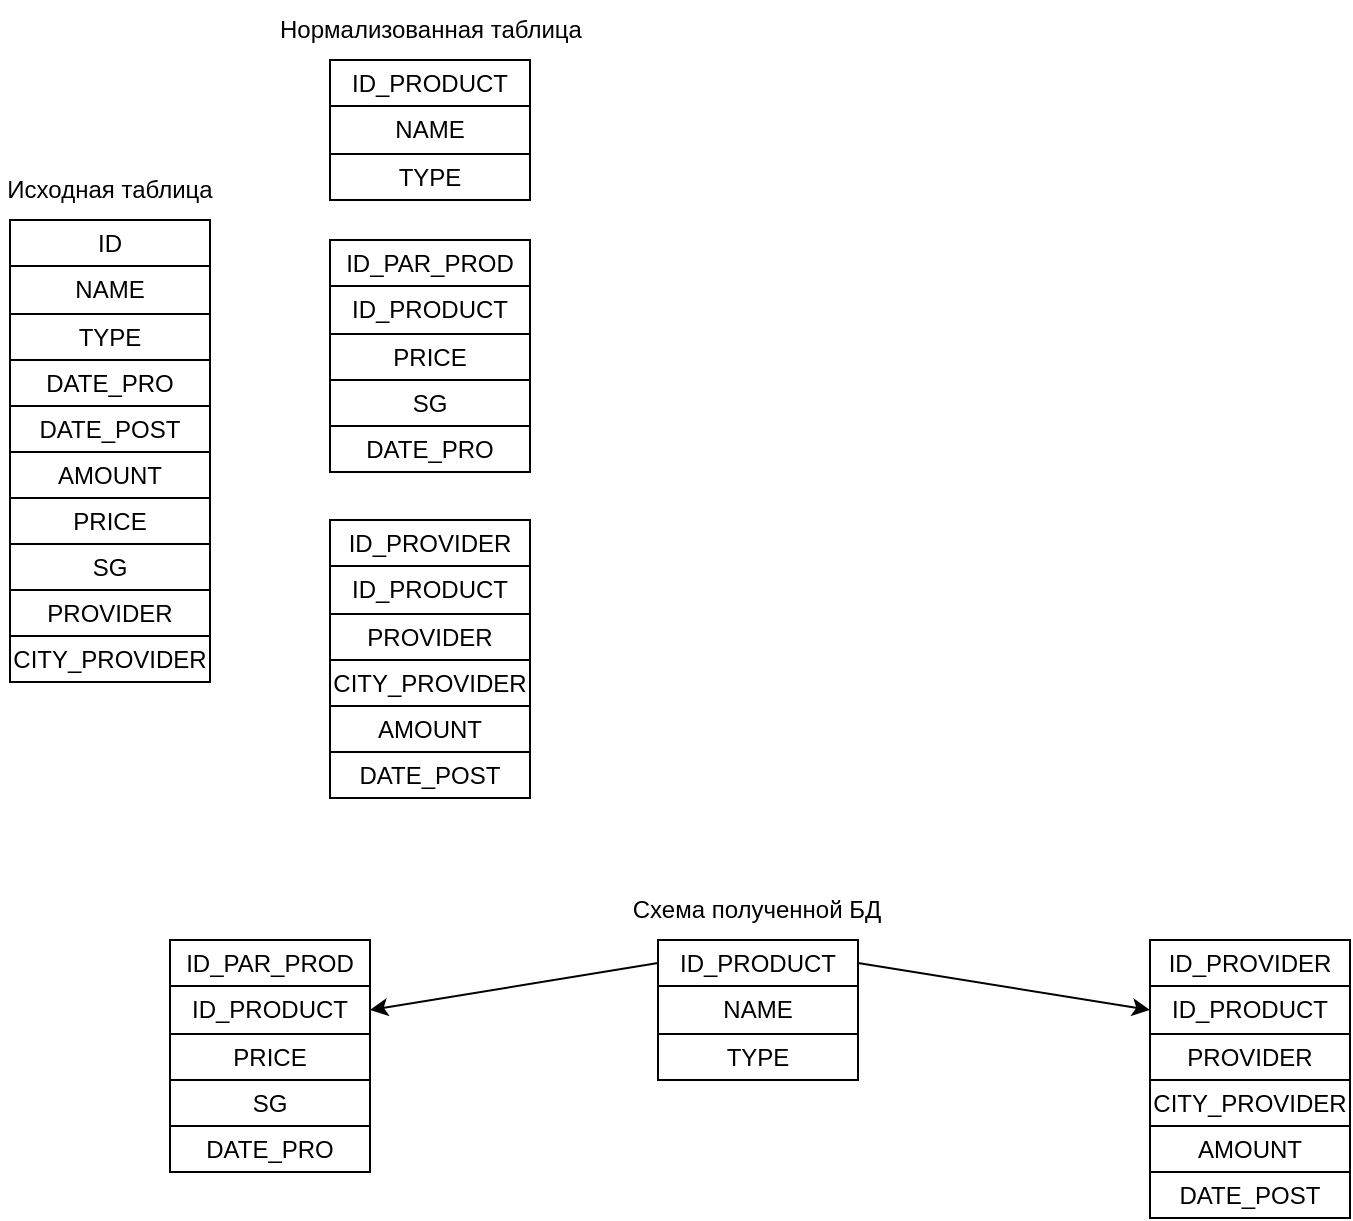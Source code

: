 <mxfile version="15.6.2" type="device"><diagram id="gc72NF9ncuEZAvU9XbPV" name="Page-1"><mxGraphModel dx="1038" dy="489" grid="1" gridSize="10" guides="1" tooltips="1" connect="1" arrows="1" fold="1" page="1" pageScale="1" pageWidth="827" pageHeight="1169" math="0" shadow="0"><root><mxCell id="0"/><mxCell id="1" parent="0"/><mxCell id="7ZPupCeXLYkzDAfaHivn-1" value="" style="shape=table;html=1;whiteSpace=wrap;startSize=0;container=1;collapsible=0;childLayout=tableLayout;" parent="1" vertex="1"><mxGeometry x="200" y="270" width="100" height="139" as="geometry"/></mxCell><mxCell id="7ZPupCeXLYkzDAfaHivn-2" value="" style="shape=partialRectangle;html=1;whiteSpace=wrap;collapsible=0;dropTarget=0;pointerEvents=0;fillColor=none;top=0;left=0;bottom=0;right=0;points=[[0,0.5],[1,0.5]];portConstraint=eastwest;" parent="7ZPupCeXLYkzDAfaHivn-1" vertex="1"><mxGeometry width="100" height="23" as="geometry"/></mxCell><mxCell id="7ZPupCeXLYkzDAfaHivn-3" value="ID_PROVIDER" style="shape=partialRectangle;html=1;whiteSpace=wrap;connectable=0;fillColor=none;top=0;left=0;bottom=0;right=0;overflow=hidden;pointerEvents=1;" parent="7ZPupCeXLYkzDAfaHivn-2" vertex="1"><mxGeometry width="100" height="23" as="geometry"><mxRectangle width="100" height="23" as="alternateBounds"/></mxGeometry></mxCell><mxCell id="7ZPupCeXLYkzDAfaHivn-4" value="" style="shape=partialRectangle;html=1;whiteSpace=wrap;collapsible=0;dropTarget=0;pointerEvents=0;fillColor=none;top=0;left=0;bottom=0;right=0;points=[[0,0.5],[1,0.5]];portConstraint=eastwest;" parent="7ZPupCeXLYkzDAfaHivn-1" vertex="1"><mxGeometry y="23" width="100" height="24" as="geometry"/></mxCell><mxCell id="7ZPupCeXLYkzDAfaHivn-5" value="ID_PRODUCT" style="shape=partialRectangle;html=1;whiteSpace=wrap;connectable=0;fillColor=none;top=0;left=0;bottom=0;right=0;overflow=hidden;pointerEvents=1;" parent="7ZPupCeXLYkzDAfaHivn-4" vertex="1"><mxGeometry width="100" height="24" as="geometry"><mxRectangle width="100" height="24" as="alternateBounds"/></mxGeometry></mxCell><mxCell id="7ZPupCeXLYkzDAfaHivn-6" style="shape=partialRectangle;html=1;whiteSpace=wrap;collapsible=0;dropTarget=0;pointerEvents=0;fillColor=none;top=0;left=0;bottom=0;right=0;points=[[0,0.5],[1,0.5]];portConstraint=eastwest;" parent="7ZPupCeXLYkzDAfaHivn-1" vertex="1"><mxGeometry y="47" width="100" height="23" as="geometry"/></mxCell><mxCell id="7ZPupCeXLYkzDAfaHivn-7" value="PROVIDER" style="shape=partialRectangle;html=1;whiteSpace=wrap;connectable=0;fillColor=none;top=0;left=0;bottom=0;right=0;overflow=hidden;pointerEvents=1;" parent="7ZPupCeXLYkzDAfaHivn-6" vertex="1"><mxGeometry width="100" height="23" as="geometry"><mxRectangle width="100" height="23" as="alternateBounds"/></mxGeometry></mxCell><mxCell id="7ZPupCeXLYkzDAfaHivn-117" style="shape=partialRectangle;html=1;whiteSpace=wrap;collapsible=0;dropTarget=0;pointerEvents=0;fillColor=none;top=0;left=0;bottom=0;right=0;points=[[0,0.5],[1,0.5]];portConstraint=eastwest;" parent="7ZPupCeXLYkzDAfaHivn-1" vertex="1"><mxGeometry y="70" width="100" height="23" as="geometry"/></mxCell><mxCell id="7ZPupCeXLYkzDAfaHivn-118" value="CITY_PROVIDER" style="shape=partialRectangle;html=1;whiteSpace=wrap;connectable=0;fillColor=none;top=0;left=0;bottom=0;right=0;overflow=hidden;pointerEvents=1;" parent="7ZPupCeXLYkzDAfaHivn-117" vertex="1"><mxGeometry width="100" height="23" as="geometry"><mxRectangle width="100" height="23" as="alternateBounds"/></mxGeometry></mxCell><mxCell id="7ZPupCeXLYkzDAfaHivn-8" style="shape=partialRectangle;html=1;whiteSpace=wrap;collapsible=0;dropTarget=0;pointerEvents=0;fillColor=none;top=0;left=0;bottom=0;right=0;points=[[0,0.5],[1,0.5]];portConstraint=eastwest;" parent="7ZPupCeXLYkzDAfaHivn-1" vertex="1"><mxGeometry y="93" width="100" height="23" as="geometry"/></mxCell><mxCell id="7ZPupCeXLYkzDAfaHivn-9" value="&lt;font style=&quot;vertical-align: inherit&quot;&gt;&lt;font style=&quot;vertical-align: inherit&quot;&gt;AMOUNT&lt;/font&gt;&lt;/font&gt;" style="shape=partialRectangle;html=1;whiteSpace=wrap;connectable=0;fillColor=none;top=0;left=0;bottom=0;right=0;overflow=hidden;pointerEvents=1;" parent="7ZPupCeXLYkzDAfaHivn-8" vertex="1"><mxGeometry width="100" height="23" as="geometry"><mxRectangle width="100" height="23" as="alternateBounds"/></mxGeometry></mxCell><mxCell id="7ZPupCeXLYkzDAfaHivn-10" style="shape=partialRectangle;html=1;whiteSpace=wrap;collapsible=0;dropTarget=0;pointerEvents=0;fillColor=none;top=0;left=0;bottom=0;right=0;points=[[0,0.5],[1,0.5]];portConstraint=eastwest;" parent="7ZPupCeXLYkzDAfaHivn-1" vertex="1"><mxGeometry y="116" width="100" height="23" as="geometry"/></mxCell><mxCell id="7ZPupCeXLYkzDAfaHivn-11" value="DATE_POST" style="shape=partialRectangle;html=1;whiteSpace=wrap;connectable=0;fillColor=none;top=0;left=0;bottom=0;right=0;overflow=hidden;pointerEvents=1;" parent="7ZPupCeXLYkzDAfaHivn-10" vertex="1"><mxGeometry width="100" height="23" as="geometry"><mxRectangle width="100" height="23" as="alternateBounds"/></mxGeometry></mxCell><mxCell id="7ZPupCeXLYkzDAfaHivn-12" value="" style="shape=table;html=1;whiteSpace=wrap;startSize=0;container=1;collapsible=0;childLayout=tableLayout;" parent="1" vertex="1"><mxGeometry x="200" y="40" width="100" height="70" as="geometry"/></mxCell><mxCell id="7ZPupCeXLYkzDAfaHivn-13" value="" style="shape=partialRectangle;html=1;whiteSpace=wrap;collapsible=0;dropTarget=0;pointerEvents=0;fillColor=none;top=0;left=0;bottom=0;right=0;points=[[0,0.5],[1,0.5]];portConstraint=eastwest;" parent="7ZPupCeXLYkzDAfaHivn-12" vertex="1"><mxGeometry width="100" height="23" as="geometry"/></mxCell><mxCell id="7ZPupCeXLYkzDAfaHivn-14" value="ID_PRODUCT" style="shape=partialRectangle;html=1;whiteSpace=wrap;connectable=0;fillColor=none;top=0;left=0;bottom=0;right=0;overflow=hidden;pointerEvents=1;" parent="7ZPupCeXLYkzDAfaHivn-13" vertex="1"><mxGeometry width="100" height="23" as="geometry"><mxRectangle width="100" height="23" as="alternateBounds"/></mxGeometry></mxCell><mxCell id="7ZPupCeXLYkzDAfaHivn-15" value="" style="shape=partialRectangle;html=1;whiteSpace=wrap;collapsible=0;dropTarget=0;pointerEvents=0;fillColor=none;top=0;left=0;bottom=0;right=0;points=[[0,0.5],[1,0.5]];portConstraint=eastwest;" parent="7ZPupCeXLYkzDAfaHivn-12" vertex="1"><mxGeometry y="23" width="100" height="24" as="geometry"/></mxCell><mxCell id="7ZPupCeXLYkzDAfaHivn-16" value="NAME" style="shape=partialRectangle;html=1;whiteSpace=wrap;connectable=0;fillColor=none;top=0;left=0;bottom=0;right=0;overflow=hidden;pointerEvents=1;" parent="7ZPupCeXLYkzDAfaHivn-15" vertex="1"><mxGeometry width="100" height="24" as="geometry"><mxRectangle width="100" height="24" as="alternateBounds"/></mxGeometry></mxCell><mxCell id="7ZPupCeXLYkzDAfaHivn-17" value="" style="shape=partialRectangle;html=1;whiteSpace=wrap;collapsible=0;dropTarget=0;pointerEvents=0;fillColor=none;top=0;left=0;bottom=0;right=0;points=[[0,0.5],[1,0.5]];portConstraint=eastwest;" parent="7ZPupCeXLYkzDAfaHivn-12" vertex="1"><mxGeometry y="47" width="100" height="23" as="geometry"/></mxCell><mxCell id="7ZPupCeXLYkzDAfaHivn-18" value="TYPE" style="shape=partialRectangle;html=1;whiteSpace=wrap;connectable=0;fillColor=none;top=0;left=0;bottom=0;right=0;overflow=hidden;pointerEvents=1;" parent="7ZPupCeXLYkzDAfaHivn-17" vertex="1"><mxGeometry width="100" height="23" as="geometry"><mxRectangle width="100" height="23" as="alternateBounds"/></mxGeometry></mxCell><mxCell id="7ZPupCeXLYkzDAfaHivn-65" value="Исходная таблица" style="text;html=1;strokeColor=none;fillColor=none;align=center;verticalAlign=middle;whiteSpace=wrap;rounded=0;" parent="1" vertex="1"><mxGeometry x="35" y="90" width="110" height="30" as="geometry"/></mxCell><mxCell id="7ZPupCeXLYkzDAfaHivn-87" value="" style="shape=table;html=1;whiteSpace=wrap;startSize=0;container=1;collapsible=0;childLayout=tableLayout;" parent="1" vertex="1"><mxGeometry x="200" y="130" width="100" height="116" as="geometry"/></mxCell><mxCell id="7ZPupCeXLYkzDAfaHivn-88" value="" style="shape=partialRectangle;html=1;whiteSpace=wrap;collapsible=0;dropTarget=0;pointerEvents=0;fillColor=none;top=0;left=0;bottom=0;right=0;points=[[0,0.5],[1,0.5]];portConstraint=eastwest;" parent="7ZPupCeXLYkzDAfaHivn-87" vertex="1"><mxGeometry width="100" height="23" as="geometry"/></mxCell><mxCell id="7ZPupCeXLYkzDAfaHivn-89" value="ID_PAR_PROD" style="shape=partialRectangle;html=1;whiteSpace=wrap;connectable=0;fillColor=none;top=0;left=0;bottom=0;right=0;overflow=hidden;pointerEvents=1;" parent="7ZPupCeXLYkzDAfaHivn-88" vertex="1"><mxGeometry width="100" height="23" as="geometry"><mxRectangle width="100" height="23" as="alternateBounds"/></mxGeometry></mxCell><mxCell id="7ZPupCeXLYkzDAfaHivn-90" value="" style="shape=partialRectangle;html=1;whiteSpace=wrap;collapsible=0;dropTarget=0;pointerEvents=0;fillColor=none;top=0;left=0;bottom=0;right=0;points=[[0,0.5],[1,0.5]];portConstraint=eastwest;" parent="7ZPupCeXLYkzDAfaHivn-87" vertex="1"><mxGeometry y="23" width="100" height="24" as="geometry"/></mxCell><mxCell id="7ZPupCeXLYkzDAfaHivn-91" value="ID_PRODUCT" style="shape=partialRectangle;html=1;whiteSpace=wrap;connectable=0;fillColor=none;top=0;left=0;bottom=0;right=0;overflow=hidden;pointerEvents=1;" parent="7ZPupCeXLYkzDAfaHivn-90" vertex="1"><mxGeometry width="100" height="24" as="geometry"><mxRectangle width="100" height="24" as="alternateBounds"/></mxGeometry></mxCell><mxCell id="7ZPupCeXLYkzDAfaHivn-92" style="shape=partialRectangle;html=1;whiteSpace=wrap;collapsible=0;dropTarget=0;pointerEvents=0;fillColor=none;top=0;left=0;bottom=0;right=0;points=[[0,0.5],[1,0.5]];portConstraint=eastwest;" parent="7ZPupCeXLYkzDAfaHivn-87" vertex="1"><mxGeometry y="47" width="100" height="23" as="geometry"/></mxCell><mxCell id="7ZPupCeXLYkzDAfaHivn-93" value="PRICE" style="shape=partialRectangle;html=1;whiteSpace=wrap;connectable=0;fillColor=none;top=0;left=0;bottom=0;right=0;overflow=hidden;pointerEvents=1;" parent="7ZPupCeXLYkzDAfaHivn-92" vertex="1"><mxGeometry width="100" height="23" as="geometry"><mxRectangle width="100" height="23" as="alternateBounds"/></mxGeometry></mxCell><mxCell id="7ZPupCeXLYkzDAfaHivn-94" style="shape=partialRectangle;html=1;whiteSpace=wrap;collapsible=0;dropTarget=0;pointerEvents=0;fillColor=none;top=0;left=0;bottom=0;right=0;points=[[0,0.5],[1,0.5]];portConstraint=eastwest;" parent="7ZPupCeXLYkzDAfaHivn-87" vertex="1"><mxGeometry y="70" width="100" height="23" as="geometry"/></mxCell><mxCell id="7ZPupCeXLYkzDAfaHivn-95" value="SG" style="shape=partialRectangle;html=1;whiteSpace=wrap;connectable=0;fillColor=none;top=0;left=0;bottom=0;right=0;overflow=hidden;pointerEvents=1;" parent="7ZPupCeXLYkzDAfaHivn-94" vertex="1"><mxGeometry width="100" height="23" as="geometry"><mxRectangle width="100" height="23" as="alternateBounds"/></mxGeometry></mxCell><mxCell id="7ZPupCeXLYkzDAfaHivn-96" style="shape=partialRectangle;html=1;whiteSpace=wrap;collapsible=0;dropTarget=0;pointerEvents=0;fillColor=none;top=0;left=0;bottom=0;right=0;points=[[0,0.5],[1,0.5]];portConstraint=eastwest;" parent="7ZPupCeXLYkzDAfaHivn-87" vertex="1"><mxGeometry y="93" width="100" height="23" as="geometry"/></mxCell><mxCell id="7ZPupCeXLYkzDAfaHivn-97" value="DATE_PRO" style="shape=partialRectangle;html=1;whiteSpace=wrap;connectable=0;fillColor=none;top=0;left=0;bottom=0;right=0;overflow=hidden;pointerEvents=1;" parent="7ZPupCeXLYkzDAfaHivn-96" vertex="1"><mxGeometry width="100" height="23" as="geometry"><mxRectangle width="100" height="23" as="alternateBounds"/></mxGeometry></mxCell><mxCell id="7ZPupCeXLYkzDAfaHivn-98" value="" style="shape=table;html=1;whiteSpace=wrap;startSize=0;container=1;collapsible=0;childLayout=tableLayout;" parent="1" vertex="1"><mxGeometry x="40" y="120" width="100" height="231" as="geometry"/></mxCell><mxCell id="7ZPupCeXLYkzDAfaHivn-99" value="" style="shape=partialRectangle;html=1;whiteSpace=wrap;collapsible=0;dropTarget=0;pointerEvents=0;fillColor=none;top=0;left=0;bottom=0;right=0;points=[[0,0.5],[1,0.5]];portConstraint=eastwest;" parent="7ZPupCeXLYkzDAfaHivn-98" vertex="1"><mxGeometry width="100" height="23" as="geometry"/></mxCell><mxCell id="7ZPupCeXLYkzDAfaHivn-100" value="&lt;font style=&quot;vertical-align: inherit&quot;&gt;&lt;font style=&quot;vertical-align: inherit&quot;&gt;ID&lt;/font&gt;&lt;/font&gt;" style="shape=partialRectangle;html=1;whiteSpace=wrap;connectable=0;fillColor=none;top=0;left=0;bottom=0;right=0;overflow=hidden;pointerEvents=1;" parent="7ZPupCeXLYkzDAfaHivn-99" vertex="1"><mxGeometry width="100" height="23" as="geometry"><mxRectangle width="100" height="23" as="alternateBounds"/></mxGeometry></mxCell><mxCell id="7ZPupCeXLYkzDAfaHivn-101" value="" style="shape=partialRectangle;html=1;whiteSpace=wrap;collapsible=0;dropTarget=0;pointerEvents=0;fillColor=none;top=0;left=0;bottom=0;right=0;points=[[0,0.5],[1,0.5]];portConstraint=eastwest;" parent="7ZPupCeXLYkzDAfaHivn-98" vertex="1"><mxGeometry y="23" width="100" height="24" as="geometry"/></mxCell><mxCell id="7ZPupCeXLYkzDAfaHivn-102" value="&lt;font style=&quot;vertical-align: inherit&quot;&gt;&lt;font style=&quot;vertical-align: inherit&quot;&gt;NAME&lt;/font&gt;&lt;/font&gt;" style="shape=partialRectangle;html=1;whiteSpace=wrap;connectable=0;fillColor=none;top=0;left=0;bottom=0;right=0;overflow=hidden;pointerEvents=1;" parent="7ZPupCeXLYkzDAfaHivn-101" vertex="1"><mxGeometry width="100" height="24" as="geometry"><mxRectangle width="100" height="24" as="alternateBounds"/></mxGeometry></mxCell><mxCell id="7ZPupCeXLYkzDAfaHivn-109" style="shape=partialRectangle;html=1;whiteSpace=wrap;collapsible=0;dropTarget=0;pointerEvents=0;fillColor=none;top=0;left=0;bottom=0;right=0;points=[[0,0.5],[1,0.5]];portConstraint=eastwest;" parent="7ZPupCeXLYkzDAfaHivn-98" vertex="1"><mxGeometry y="47" width="100" height="23" as="geometry"/></mxCell><mxCell id="7ZPupCeXLYkzDAfaHivn-110" value="&lt;font style=&quot;vertical-align: inherit&quot;&gt;&lt;font style=&quot;vertical-align: inherit&quot;&gt;ТYPE&lt;/font&gt;&lt;/font&gt;" style="shape=partialRectangle;html=1;whiteSpace=wrap;connectable=0;fillColor=none;top=0;left=0;bottom=0;right=0;overflow=hidden;pointerEvents=1;" parent="7ZPupCeXLYkzDAfaHivn-109" vertex="1"><mxGeometry width="100" height="23" as="geometry"><mxRectangle width="100" height="23" as="alternateBounds"/></mxGeometry></mxCell><mxCell id="7ZPupCeXLYkzDAfaHivn-107" style="shape=partialRectangle;html=1;whiteSpace=wrap;collapsible=0;dropTarget=0;pointerEvents=0;fillColor=none;top=0;left=0;bottom=0;right=0;points=[[0,0.5],[1,0.5]];portConstraint=eastwest;" parent="7ZPupCeXLYkzDAfaHivn-98" vertex="1"><mxGeometry y="70" width="100" height="23" as="geometry"/></mxCell><mxCell id="7ZPupCeXLYkzDAfaHivn-108" value="DATE_PRO" style="shape=partialRectangle;html=1;whiteSpace=wrap;connectable=0;fillColor=none;top=0;left=0;bottom=0;right=0;overflow=hidden;pointerEvents=1;" parent="7ZPupCeXLYkzDAfaHivn-107" vertex="1"><mxGeometry width="100" height="23" as="geometry"><mxRectangle width="100" height="23" as="alternateBounds"/></mxGeometry></mxCell><mxCell id="7ZPupCeXLYkzDAfaHivn-111" style="shape=partialRectangle;html=1;whiteSpace=wrap;collapsible=0;dropTarget=0;pointerEvents=0;fillColor=none;top=0;left=0;bottom=0;right=0;points=[[0,0.5],[1,0.5]];portConstraint=eastwest;" parent="7ZPupCeXLYkzDAfaHivn-98" vertex="1"><mxGeometry y="93" width="100" height="23" as="geometry"/></mxCell><mxCell id="7ZPupCeXLYkzDAfaHivn-112" value="&lt;font style=&quot;vertical-align: inherit&quot;&gt;&lt;font style=&quot;vertical-align: inherit&quot;&gt;DATE_POST&lt;/font&gt;&lt;/font&gt;" style="shape=partialRectangle;html=1;whiteSpace=wrap;connectable=0;fillColor=none;top=0;left=0;bottom=0;right=0;overflow=hidden;pointerEvents=1;" parent="7ZPupCeXLYkzDAfaHivn-111" vertex="1"><mxGeometry width="100" height="23" as="geometry"><mxRectangle width="100" height="23" as="alternateBounds"/></mxGeometry></mxCell><mxCell id="7ZPupCeXLYkzDAfaHivn-113" style="shape=partialRectangle;html=1;whiteSpace=wrap;collapsible=0;dropTarget=0;pointerEvents=0;fillColor=none;top=0;left=0;bottom=0;right=0;points=[[0,0.5],[1,0.5]];portConstraint=eastwest;" parent="7ZPupCeXLYkzDAfaHivn-98" vertex="1"><mxGeometry y="116" width="100" height="23" as="geometry"/></mxCell><mxCell id="7ZPupCeXLYkzDAfaHivn-114" value="&lt;font style=&quot;vertical-align: inherit&quot;&gt;&lt;font style=&quot;vertical-align: inherit&quot;&gt;АMOUNT&lt;/font&gt;&lt;/font&gt;" style="shape=partialRectangle;html=1;whiteSpace=wrap;connectable=0;fillColor=none;top=0;left=0;bottom=0;right=0;overflow=hidden;pointerEvents=1;" parent="7ZPupCeXLYkzDAfaHivn-113" vertex="1"><mxGeometry width="100" height="23" as="geometry"><mxRectangle width="100" height="23" as="alternateBounds"/></mxGeometry></mxCell><mxCell id="7ZPupCeXLYkzDAfaHivn-103" style="shape=partialRectangle;html=1;whiteSpace=wrap;collapsible=0;dropTarget=0;pointerEvents=0;fillColor=none;top=0;left=0;bottom=0;right=0;points=[[0,0.5],[1,0.5]];portConstraint=eastwest;" parent="7ZPupCeXLYkzDAfaHivn-98" vertex="1"><mxGeometry y="139" width="100" height="23" as="geometry"/></mxCell><mxCell id="7ZPupCeXLYkzDAfaHivn-104" value="PRICE" style="shape=partialRectangle;html=1;whiteSpace=wrap;connectable=0;fillColor=none;top=0;left=0;bottom=0;right=0;overflow=hidden;pointerEvents=1;" parent="7ZPupCeXLYkzDAfaHivn-103" vertex="1"><mxGeometry width="100" height="23" as="geometry"><mxRectangle width="100" height="23" as="alternateBounds"/></mxGeometry></mxCell><mxCell id="7ZPupCeXLYkzDAfaHivn-105" style="shape=partialRectangle;html=1;whiteSpace=wrap;collapsible=0;dropTarget=0;pointerEvents=0;fillColor=none;top=0;left=0;bottom=0;right=0;points=[[0,0.5],[1,0.5]];portConstraint=eastwest;" parent="7ZPupCeXLYkzDAfaHivn-98" vertex="1"><mxGeometry y="162" width="100" height="23" as="geometry"/></mxCell><mxCell id="7ZPupCeXLYkzDAfaHivn-106" value="SG" style="shape=partialRectangle;html=1;whiteSpace=wrap;connectable=0;fillColor=none;top=0;left=0;bottom=0;right=0;overflow=hidden;pointerEvents=1;" parent="7ZPupCeXLYkzDAfaHivn-105" vertex="1"><mxGeometry width="100" height="23" as="geometry"><mxRectangle width="100" height="23" as="alternateBounds"/></mxGeometry></mxCell><mxCell id="7ZPupCeXLYkzDAfaHivn-115" style="shape=partialRectangle;html=1;whiteSpace=wrap;collapsible=0;dropTarget=0;pointerEvents=0;fillColor=none;top=0;left=0;bottom=0;right=0;points=[[0,0.5],[1,0.5]];portConstraint=eastwest;" parent="7ZPupCeXLYkzDAfaHivn-98" vertex="1"><mxGeometry y="185" width="100" height="23" as="geometry"/></mxCell><mxCell id="7ZPupCeXLYkzDAfaHivn-116" value="PROVIDER" style="shape=partialRectangle;html=1;whiteSpace=wrap;connectable=0;fillColor=none;top=0;left=0;bottom=0;right=0;overflow=hidden;pointerEvents=1;" parent="7ZPupCeXLYkzDAfaHivn-115" vertex="1"><mxGeometry width="100" height="23" as="geometry"><mxRectangle width="100" height="23" as="alternateBounds"/></mxGeometry></mxCell><mxCell id="7ZPupCeXLYkzDAfaHivn-119" style="shape=partialRectangle;html=1;whiteSpace=wrap;collapsible=0;dropTarget=0;pointerEvents=0;fillColor=none;top=0;left=0;bottom=0;right=0;points=[[0,0.5],[1,0.5]];portConstraint=eastwest;" parent="7ZPupCeXLYkzDAfaHivn-98" vertex="1"><mxGeometry y="208" width="100" height="23" as="geometry"/></mxCell><mxCell id="7ZPupCeXLYkzDAfaHivn-120" value="CITY_PROVIDER" style="shape=partialRectangle;html=1;whiteSpace=wrap;connectable=0;fillColor=none;top=0;left=0;bottom=0;right=0;overflow=hidden;pointerEvents=1;" parent="7ZPupCeXLYkzDAfaHivn-119" vertex="1"><mxGeometry width="100" height="23" as="geometry"><mxRectangle width="100" height="23" as="alternateBounds"/></mxGeometry></mxCell><mxCell id="7ZPupCeXLYkzDAfaHivn-121" value="Нормализованная таблица" style="text;html=1;strokeColor=none;fillColor=none;align=center;verticalAlign=middle;whiteSpace=wrap;rounded=0;" parent="1" vertex="1"><mxGeometry x="172.5" y="10" width="155" height="30" as="geometry"/></mxCell><mxCell id="7ZPupCeXLYkzDAfaHivn-122" value="Схема полученной БД" style="text;html=1;strokeColor=none;fillColor=none;align=center;verticalAlign=middle;whiteSpace=wrap;rounded=0;" parent="1" vertex="1"><mxGeometry x="348" y="450" width="131" height="30" as="geometry"/></mxCell><mxCell id="7ZPupCeXLYkzDAfaHivn-123" value="" style="shape=table;html=1;whiteSpace=wrap;startSize=0;container=1;collapsible=0;childLayout=tableLayout;" parent="1" vertex="1"><mxGeometry x="364" y="480" width="100" height="70" as="geometry"/></mxCell><mxCell id="7ZPupCeXLYkzDAfaHivn-124" value="" style="shape=partialRectangle;html=1;whiteSpace=wrap;collapsible=0;dropTarget=0;pointerEvents=0;fillColor=none;top=0;left=0;bottom=0;right=0;points=[[0,0.5],[1,0.5]];portConstraint=eastwest;" parent="7ZPupCeXLYkzDAfaHivn-123" vertex="1"><mxGeometry width="100" height="23" as="geometry"/></mxCell><mxCell id="7ZPupCeXLYkzDAfaHivn-125" value="ID_PRODUCT" style="shape=partialRectangle;html=1;whiteSpace=wrap;connectable=0;fillColor=none;top=0;left=0;bottom=0;right=0;overflow=hidden;pointerEvents=1;" parent="7ZPupCeXLYkzDAfaHivn-124" vertex="1"><mxGeometry width="100" height="23" as="geometry"><mxRectangle width="100" height="23" as="alternateBounds"/></mxGeometry></mxCell><mxCell id="7ZPupCeXLYkzDAfaHivn-126" value="" style="shape=partialRectangle;html=1;whiteSpace=wrap;collapsible=0;dropTarget=0;pointerEvents=0;fillColor=none;top=0;left=0;bottom=0;right=0;points=[[0,0.5],[1,0.5]];portConstraint=eastwest;" parent="7ZPupCeXLYkzDAfaHivn-123" vertex="1"><mxGeometry y="23" width="100" height="24" as="geometry"/></mxCell><mxCell id="7ZPupCeXLYkzDAfaHivn-127" value="NAME" style="shape=partialRectangle;html=1;whiteSpace=wrap;connectable=0;fillColor=none;top=0;left=0;bottom=0;right=0;overflow=hidden;pointerEvents=1;" parent="7ZPupCeXLYkzDAfaHivn-126" vertex="1"><mxGeometry width="100" height="24" as="geometry"><mxRectangle width="100" height="24" as="alternateBounds"/></mxGeometry></mxCell><mxCell id="7ZPupCeXLYkzDAfaHivn-128" value="" style="shape=partialRectangle;html=1;whiteSpace=wrap;collapsible=0;dropTarget=0;pointerEvents=0;fillColor=none;top=0;left=0;bottom=0;right=0;points=[[0,0.5],[1,0.5]];portConstraint=eastwest;" parent="7ZPupCeXLYkzDAfaHivn-123" vertex="1"><mxGeometry y="47" width="100" height="23" as="geometry"/></mxCell><mxCell id="7ZPupCeXLYkzDAfaHivn-129" value="TYPE" style="shape=partialRectangle;html=1;whiteSpace=wrap;connectable=0;fillColor=none;top=0;left=0;bottom=0;right=0;overflow=hidden;pointerEvents=1;" parent="7ZPupCeXLYkzDAfaHivn-128" vertex="1"><mxGeometry width="100" height="23" as="geometry"><mxRectangle width="100" height="23" as="alternateBounds"/></mxGeometry></mxCell><mxCell id="7ZPupCeXLYkzDAfaHivn-130" value="" style="shape=table;html=1;whiteSpace=wrap;startSize=0;container=1;collapsible=0;childLayout=tableLayout;" parent="1" vertex="1"><mxGeometry x="120" y="480" width="100" height="116" as="geometry"/></mxCell><mxCell id="7ZPupCeXLYkzDAfaHivn-131" value="" style="shape=partialRectangle;html=1;whiteSpace=wrap;collapsible=0;dropTarget=0;pointerEvents=0;fillColor=none;top=0;left=0;bottom=0;right=0;points=[[0,0.5],[1,0.5]];portConstraint=eastwest;" parent="7ZPupCeXLYkzDAfaHivn-130" vertex="1"><mxGeometry width="100" height="23" as="geometry"/></mxCell><mxCell id="7ZPupCeXLYkzDAfaHivn-132" value="ID_PAR_PROD" style="shape=partialRectangle;html=1;whiteSpace=wrap;connectable=0;fillColor=none;top=0;left=0;bottom=0;right=0;overflow=hidden;pointerEvents=1;" parent="7ZPupCeXLYkzDAfaHivn-131" vertex="1"><mxGeometry width="100" height="23" as="geometry"><mxRectangle width="100" height="23" as="alternateBounds"/></mxGeometry></mxCell><mxCell id="7ZPupCeXLYkzDAfaHivn-133" value="" style="shape=partialRectangle;html=1;whiteSpace=wrap;collapsible=0;dropTarget=0;pointerEvents=0;fillColor=none;top=0;left=0;bottom=0;right=0;points=[[0,0.5],[1,0.5]];portConstraint=eastwest;" parent="7ZPupCeXLYkzDAfaHivn-130" vertex="1"><mxGeometry y="23" width="100" height="24" as="geometry"/></mxCell><mxCell id="7ZPupCeXLYkzDAfaHivn-134" value="ID_PRODUCT" style="shape=partialRectangle;html=1;whiteSpace=wrap;connectable=0;fillColor=none;top=0;left=0;bottom=0;right=0;overflow=hidden;pointerEvents=1;" parent="7ZPupCeXLYkzDAfaHivn-133" vertex="1"><mxGeometry width="100" height="24" as="geometry"><mxRectangle width="100" height="24" as="alternateBounds"/></mxGeometry></mxCell><mxCell id="7ZPupCeXLYkzDAfaHivn-135" style="shape=partialRectangle;html=1;whiteSpace=wrap;collapsible=0;dropTarget=0;pointerEvents=0;fillColor=none;top=0;left=0;bottom=0;right=0;points=[[0,0.5],[1,0.5]];portConstraint=eastwest;" parent="7ZPupCeXLYkzDAfaHivn-130" vertex="1"><mxGeometry y="47" width="100" height="23" as="geometry"/></mxCell><mxCell id="7ZPupCeXLYkzDAfaHivn-136" value="PRICE" style="shape=partialRectangle;html=1;whiteSpace=wrap;connectable=0;fillColor=none;top=0;left=0;bottom=0;right=0;overflow=hidden;pointerEvents=1;" parent="7ZPupCeXLYkzDAfaHivn-135" vertex="1"><mxGeometry width="100" height="23" as="geometry"><mxRectangle width="100" height="23" as="alternateBounds"/></mxGeometry></mxCell><mxCell id="7ZPupCeXLYkzDAfaHivn-137" style="shape=partialRectangle;html=1;whiteSpace=wrap;collapsible=0;dropTarget=0;pointerEvents=0;fillColor=none;top=0;left=0;bottom=0;right=0;points=[[0,0.5],[1,0.5]];portConstraint=eastwest;" parent="7ZPupCeXLYkzDAfaHivn-130" vertex="1"><mxGeometry y="70" width="100" height="23" as="geometry"/></mxCell><mxCell id="7ZPupCeXLYkzDAfaHivn-138" value="SG" style="shape=partialRectangle;html=1;whiteSpace=wrap;connectable=0;fillColor=none;top=0;left=0;bottom=0;right=0;overflow=hidden;pointerEvents=1;" parent="7ZPupCeXLYkzDAfaHivn-137" vertex="1"><mxGeometry width="100" height="23" as="geometry"><mxRectangle width="100" height="23" as="alternateBounds"/></mxGeometry></mxCell><mxCell id="7ZPupCeXLYkzDAfaHivn-139" style="shape=partialRectangle;html=1;whiteSpace=wrap;collapsible=0;dropTarget=0;pointerEvents=0;fillColor=none;top=0;left=0;bottom=0;right=0;points=[[0,0.5],[1,0.5]];portConstraint=eastwest;" parent="7ZPupCeXLYkzDAfaHivn-130" vertex="1"><mxGeometry y="93" width="100" height="23" as="geometry"/></mxCell><mxCell id="7ZPupCeXLYkzDAfaHivn-140" value="DATE_PRO" style="shape=partialRectangle;html=1;whiteSpace=wrap;connectable=0;fillColor=none;top=0;left=0;bottom=0;right=0;overflow=hidden;pointerEvents=1;" parent="7ZPupCeXLYkzDAfaHivn-139" vertex="1"><mxGeometry width="100" height="23" as="geometry"><mxRectangle width="100" height="23" as="alternateBounds"/></mxGeometry></mxCell><mxCell id="7ZPupCeXLYkzDAfaHivn-142" value="" style="shape=table;html=1;whiteSpace=wrap;startSize=0;container=1;collapsible=0;childLayout=tableLayout;" parent="1" vertex="1"><mxGeometry x="610" y="480" width="100" height="139" as="geometry"/></mxCell><mxCell id="7ZPupCeXLYkzDAfaHivn-143" value="" style="shape=partialRectangle;html=1;whiteSpace=wrap;collapsible=0;dropTarget=0;pointerEvents=0;fillColor=none;top=0;left=0;bottom=0;right=0;points=[[0,0.5],[1,0.5]];portConstraint=eastwest;" parent="7ZPupCeXLYkzDAfaHivn-142" vertex="1"><mxGeometry width="100" height="23" as="geometry"/></mxCell><mxCell id="7ZPupCeXLYkzDAfaHivn-144" value="ID_PROVIDER" style="shape=partialRectangle;html=1;whiteSpace=wrap;connectable=0;fillColor=none;top=0;left=0;bottom=0;right=0;overflow=hidden;pointerEvents=1;" parent="7ZPupCeXLYkzDAfaHivn-143" vertex="1"><mxGeometry width="100" height="23" as="geometry"><mxRectangle width="100" height="23" as="alternateBounds"/></mxGeometry></mxCell><mxCell id="7ZPupCeXLYkzDAfaHivn-145" value="" style="shape=partialRectangle;html=1;whiteSpace=wrap;collapsible=0;dropTarget=0;pointerEvents=0;fillColor=none;top=0;left=0;bottom=0;right=0;points=[[0,0.5],[1,0.5]];portConstraint=eastwest;" parent="7ZPupCeXLYkzDAfaHivn-142" vertex="1"><mxGeometry y="23" width="100" height="24" as="geometry"/></mxCell><mxCell id="7ZPupCeXLYkzDAfaHivn-146" value="ID_PRODUCT" style="shape=partialRectangle;html=1;whiteSpace=wrap;connectable=0;fillColor=none;top=0;left=0;bottom=0;right=0;overflow=hidden;pointerEvents=1;" parent="7ZPupCeXLYkzDAfaHivn-145" vertex="1"><mxGeometry width="100" height="24" as="geometry"><mxRectangle width="100" height="24" as="alternateBounds"/></mxGeometry></mxCell><mxCell id="7ZPupCeXLYkzDAfaHivn-147" style="shape=partialRectangle;html=1;whiteSpace=wrap;collapsible=0;dropTarget=0;pointerEvents=0;fillColor=none;top=0;left=0;bottom=0;right=0;points=[[0,0.5],[1,0.5]];portConstraint=eastwest;" parent="7ZPupCeXLYkzDAfaHivn-142" vertex="1"><mxGeometry y="47" width="100" height="23" as="geometry"/></mxCell><mxCell id="7ZPupCeXLYkzDAfaHivn-148" value="PROVIDER" style="shape=partialRectangle;html=1;whiteSpace=wrap;connectable=0;fillColor=none;top=0;left=0;bottom=0;right=0;overflow=hidden;pointerEvents=1;" parent="7ZPupCeXLYkzDAfaHivn-147" vertex="1"><mxGeometry width="100" height="23" as="geometry"><mxRectangle width="100" height="23" as="alternateBounds"/></mxGeometry></mxCell><mxCell id="7ZPupCeXLYkzDAfaHivn-149" style="shape=partialRectangle;html=1;whiteSpace=wrap;collapsible=0;dropTarget=0;pointerEvents=0;fillColor=none;top=0;left=0;bottom=0;right=0;points=[[0,0.5],[1,0.5]];portConstraint=eastwest;" parent="7ZPupCeXLYkzDAfaHivn-142" vertex="1"><mxGeometry y="70" width="100" height="23" as="geometry"/></mxCell><mxCell id="7ZPupCeXLYkzDAfaHivn-150" value="CITY_PROVIDER" style="shape=partialRectangle;html=1;whiteSpace=wrap;connectable=0;fillColor=none;top=0;left=0;bottom=0;right=0;overflow=hidden;pointerEvents=1;" parent="7ZPupCeXLYkzDAfaHivn-149" vertex="1"><mxGeometry width="100" height="23" as="geometry"><mxRectangle width="100" height="23" as="alternateBounds"/></mxGeometry></mxCell><mxCell id="7ZPupCeXLYkzDAfaHivn-151" style="shape=partialRectangle;html=1;whiteSpace=wrap;collapsible=0;dropTarget=0;pointerEvents=0;fillColor=none;top=0;left=0;bottom=0;right=0;points=[[0,0.5],[1,0.5]];portConstraint=eastwest;" parent="7ZPupCeXLYkzDAfaHivn-142" vertex="1"><mxGeometry y="93" width="100" height="23" as="geometry"/></mxCell><mxCell id="7ZPupCeXLYkzDAfaHivn-152" value="&lt;font style=&quot;vertical-align: inherit&quot;&gt;&lt;font style=&quot;vertical-align: inherit&quot;&gt;AMOUNT&lt;/font&gt;&lt;/font&gt;" style="shape=partialRectangle;html=1;whiteSpace=wrap;connectable=0;fillColor=none;top=0;left=0;bottom=0;right=0;overflow=hidden;pointerEvents=1;" parent="7ZPupCeXLYkzDAfaHivn-151" vertex="1"><mxGeometry width="100" height="23" as="geometry"><mxRectangle width="100" height="23" as="alternateBounds"/></mxGeometry></mxCell><mxCell id="7ZPupCeXLYkzDAfaHivn-153" style="shape=partialRectangle;html=1;whiteSpace=wrap;collapsible=0;dropTarget=0;pointerEvents=0;fillColor=none;top=0;left=0;bottom=0;right=0;points=[[0,0.5],[1,0.5]];portConstraint=eastwest;" parent="7ZPupCeXLYkzDAfaHivn-142" vertex="1"><mxGeometry y="116" width="100" height="23" as="geometry"/></mxCell><mxCell id="7ZPupCeXLYkzDAfaHivn-154" value="DATE_POST" style="shape=partialRectangle;html=1;whiteSpace=wrap;connectable=0;fillColor=none;top=0;left=0;bottom=0;right=0;overflow=hidden;pointerEvents=1;" parent="7ZPupCeXLYkzDAfaHivn-153" vertex="1"><mxGeometry width="100" height="23" as="geometry"><mxRectangle width="100" height="23" as="alternateBounds"/></mxGeometry></mxCell><mxCell id="7ZPupCeXLYkzDAfaHivn-155" value="" style="endArrow=classic;html=1;rounded=0;exitX=0;exitY=0.5;exitDx=0;exitDy=0;entryX=1;entryY=0.5;entryDx=0;entryDy=0;" parent="1" source="7ZPupCeXLYkzDAfaHivn-124" target="7ZPupCeXLYkzDAfaHivn-133" edge="1"><mxGeometry width="50" height="50" relative="1" as="geometry"><mxPoint x="410" y="390" as="sourcePoint"/><mxPoint x="460" y="340" as="targetPoint"/></mxGeometry></mxCell><mxCell id="7ZPupCeXLYkzDAfaHivn-156" value="" style="endArrow=classic;html=1;rounded=0;exitX=1;exitY=0.5;exitDx=0;exitDy=0;entryX=0;entryY=0.5;entryDx=0;entryDy=0;" parent="1" source="7ZPupCeXLYkzDAfaHivn-124" target="7ZPupCeXLYkzDAfaHivn-145" edge="1"><mxGeometry width="50" height="50" relative="1" as="geometry"><mxPoint x="410" y="390" as="sourcePoint"/><mxPoint x="460" y="340" as="targetPoint"/></mxGeometry></mxCell></root></mxGraphModel></diagram></mxfile>